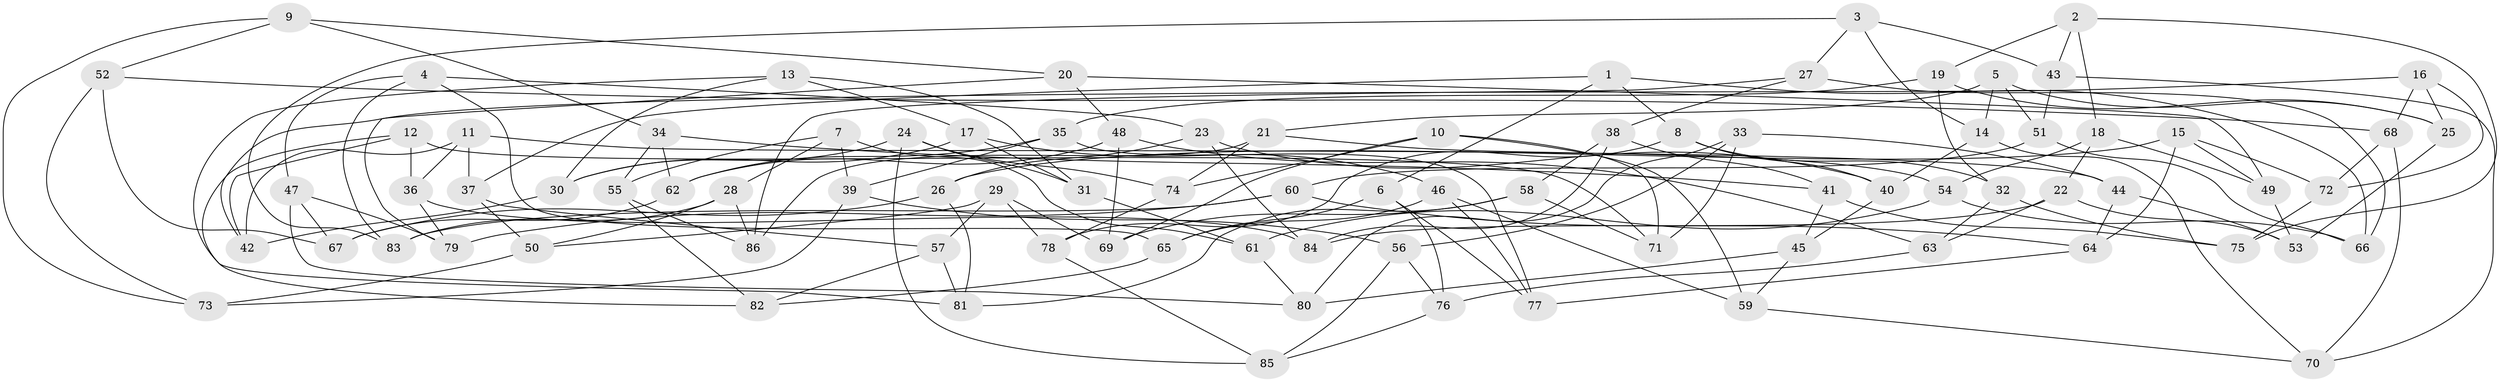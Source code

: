 // Generated by graph-tools (version 1.1) at 2025/58/03/09/25 04:58:40]
// undirected, 86 vertices, 172 edges
graph export_dot {
graph [start="1"]
  node [color=gray90,style=filled];
  1;
  2;
  3;
  4;
  5;
  6;
  7;
  8;
  9;
  10;
  11;
  12;
  13;
  14;
  15;
  16;
  17;
  18;
  19;
  20;
  21;
  22;
  23;
  24;
  25;
  26;
  27;
  28;
  29;
  30;
  31;
  32;
  33;
  34;
  35;
  36;
  37;
  38;
  39;
  40;
  41;
  42;
  43;
  44;
  45;
  46;
  47;
  48;
  49;
  50;
  51;
  52;
  53;
  54;
  55;
  56;
  57;
  58;
  59;
  60;
  61;
  62;
  63;
  64;
  65;
  66;
  67;
  68;
  69;
  70;
  71;
  72;
  73;
  74;
  75;
  76;
  77;
  78;
  79;
  80;
  81;
  82;
  83;
  84;
  85;
  86;
  1 -- 6;
  1 -- 37;
  1 -- 8;
  1 -- 66;
  2 -- 75;
  2 -- 43;
  2 -- 19;
  2 -- 18;
  3 -- 43;
  3 -- 27;
  3 -- 83;
  3 -- 14;
  4 -- 65;
  4 -- 47;
  4 -- 23;
  4 -- 83;
  5 -- 51;
  5 -- 14;
  5 -- 21;
  5 -- 25;
  6 -- 77;
  6 -- 76;
  6 -- 65;
  7 -- 39;
  7 -- 61;
  7 -- 28;
  7 -- 55;
  8 -- 40;
  8 -- 32;
  8 -- 78;
  9 -- 52;
  9 -- 34;
  9 -- 20;
  9 -- 73;
  10 -- 74;
  10 -- 59;
  10 -- 69;
  10 -- 71;
  11 -- 36;
  11 -- 37;
  11 -- 44;
  11 -- 42;
  12 -- 82;
  12 -- 71;
  12 -- 36;
  12 -- 42;
  13 -- 30;
  13 -- 17;
  13 -- 31;
  13 -- 81;
  14 -- 70;
  14 -- 40;
  15 -- 64;
  15 -- 49;
  15 -- 72;
  15 -- 26;
  16 -- 72;
  16 -- 68;
  16 -- 42;
  16 -- 25;
  17 -- 30;
  17 -- 31;
  17 -- 46;
  18 -- 22;
  18 -- 54;
  18 -- 49;
  19 -- 25;
  19 -- 35;
  19 -- 32;
  20 -- 49;
  20 -- 79;
  20 -- 48;
  21 -- 54;
  21 -- 86;
  21 -- 74;
  22 -- 84;
  22 -- 63;
  22 -- 53;
  23 -- 40;
  23 -- 26;
  23 -- 84;
  24 -- 31;
  24 -- 30;
  24 -- 74;
  24 -- 85;
  25 -- 53;
  26 -- 67;
  26 -- 81;
  27 -- 86;
  27 -- 66;
  27 -- 38;
  28 -- 83;
  28 -- 50;
  28 -- 86;
  29 -- 50;
  29 -- 78;
  29 -- 69;
  29 -- 57;
  30 -- 42;
  31 -- 61;
  32 -- 75;
  32 -- 63;
  33 -- 80;
  33 -- 71;
  33 -- 56;
  33 -- 44;
  34 -- 62;
  34 -- 41;
  34 -- 55;
  35 -- 77;
  35 -- 39;
  35 -- 62;
  36 -- 79;
  36 -- 84;
  37 -- 57;
  37 -- 50;
  38 -- 84;
  38 -- 41;
  38 -- 58;
  39 -- 73;
  39 -- 56;
  40 -- 45;
  41 -- 45;
  41 -- 75;
  43 -- 51;
  43 -- 70;
  44 -- 53;
  44 -- 64;
  45 -- 59;
  45 -- 80;
  46 -- 77;
  46 -- 59;
  46 -- 65;
  47 -- 79;
  47 -- 80;
  47 -- 67;
  48 -- 69;
  48 -- 63;
  48 -- 62;
  49 -- 53;
  50 -- 73;
  51 -- 60;
  51 -- 66;
  52 -- 73;
  52 -- 67;
  52 -- 68;
  54 -- 66;
  54 -- 61;
  55 -- 82;
  55 -- 86;
  56 -- 76;
  56 -- 85;
  57 -- 82;
  57 -- 81;
  58 -- 81;
  58 -- 69;
  58 -- 71;
  59 -- 70;
  60 -- 79;
  60 -- 64;
  60 -- 83;
  61 -- 80;
  62 -- 67;
  63 -- 76;
  64 -- 77;
  65 -- 82;
  68 -- 72;
  68 -- 70;
  72 -- 75;
  74 -- 78;
  76 -- 85;
  78 -- 85;
}
